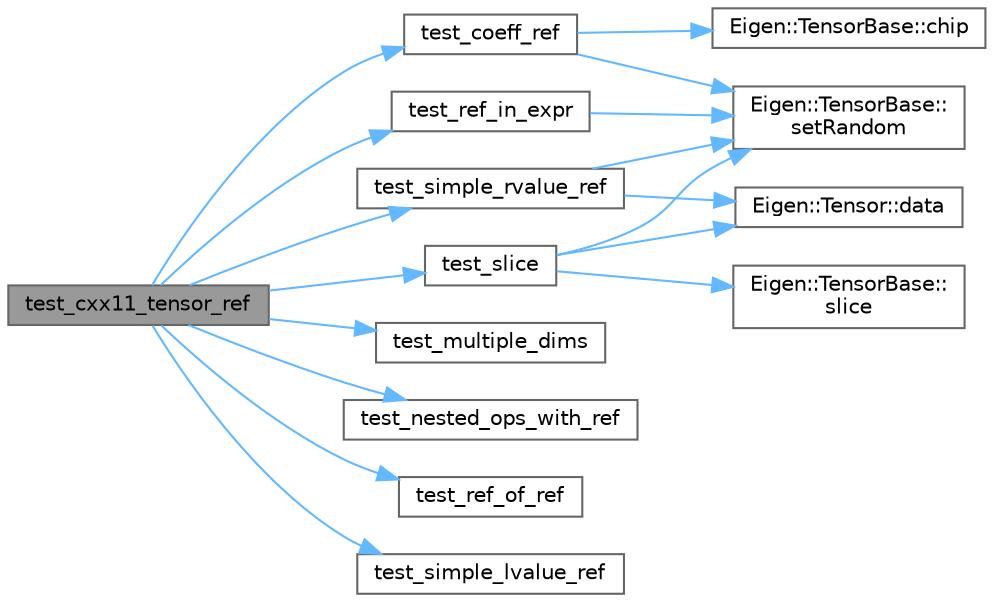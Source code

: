 digraph "test_cxx11_tensor_ref"
{
 // LATEX_PDF_SIZE
  bgcolor="transparent";
  edge [fontname=Helvetica,fontsize=10,labelfontname=Helvetica,labelfontsize=10];
  node [fontname=Helvetica,fontsize=10,shape=box,height=0.2,width=0.4];
  rankdir="LR";
  Node1 [id="Node000001",label="test_cxx11_tensor_ref",height=0.2,width=0.4,color="gray40", fillcolor="grey60", style="filled", fontcolor="black",tooltip=" "];
  Node1 -> Node2 [id="edge17_Node000001_Node000002",color="steelblue1",style="solid",tooltip=" "];
  Node2 [id="Node000002",label="test_coeff_ref",height=0.2,width=0.4,color="grey40", fillcolor="white", style="filled",URL="$cxx11__tensor__ref_8cpp.html#ad84a8a5ab3dced46e857d89345498b41",tooltip=" "];
  Node2 -> Node3 [id="edge18_Node000002_Node000003",color="steelblue1",style="solid",tooltip=" "];
  Node3 [id="Node000003",label="Eigen::TensorBase::chip",height=0.2,width=0.4,color="grey40", fillcolor="white", style="filled",URL="$class_eigen_1_1_tensor_base.html#a9fbd709694bd899878ff5d913fbcac45",tooltip=" "];
  Node2 -> Node4 [id="edge19_Node000002_Node000004",color="steelblue1",style="solid",tooltip=" "];
  Node4 [id="Node000004",label="Eigen::TensorBase::\lsetRandom",height=0.2,width=0.4,color="grey40", fillcolor="white", style="filled",URL="$class_eigen_1_1_tensor_base.html#afdc88de9b71bae20bb0b59e261e9a6a4",tooltip=" "];
  Node1 -> Node5 [id="edge20_Node000001_Node000005",color="steelblue1",style="solid",tooltip=" "];
  Node5 [id="Node000005",label="test_multiple_dims",height=0.2,width=0.4,color="grey40", fillcolor="white", style="filled",URL="$cxx11__tensor__ref_8cpp.html#a4235e4a2e09653f5fa914a4d64a893d2",tooltip=" "];
  Node1 -> Node6 [id="edge21_Node000001_Node000006",color="steelblue1",style="solid",tooltip=" "];
  Node6 [id="Node000006",label="test_nested_ops_with_ref",height=0.2,width=0.4,color="grey40", fillcolor="white", style="filled",URL="$cxx11__tensor__ref_8cpp.html#ae6160e4f7ad95fc898aeebe52cb1409d",tooltip=" "];
  Node1 -> Node7 [id="edge22_Node000001_Node000007",color="steelblue1",style="solid",tooltip=" "];
  Node7 [id="Node000007",label="test_ref_in_expr",height=0.2,width=0.4,color="grey40", fillcolor="white", style="filled",URL="$cxx11__tensor__ref_8cpp.html#aec03180588e770b9e308525d250e205a",tooltip=" "];
  Node7 -> Node4 [id="edge23_Node000007_Node000004",color="steelblue1",style="solid",tooltip=" "];
  Node1 -> Node8 [id="edge24_Node000001_Node000008",color="steelblue1",style="solid",tooltip=" "];
  Node8 [id="Node000008",label="test_ref_of_ref",height=0.2,width=0.4,color="grey40", fillcolor="white", style="filled",URL="$cxx11__tensor__ref_8cpp.html#a58de03e70460dfcd3633144122d986c2",tooltip=" "];
  Node1 -> Node9 [id="edge25_Node000001_Node000009",color="steelblue1",style="solid",tooltip=" "];
  Node9 [id="Node000009",label="test_simple_lvalue_ref",height=0.2,width=0.4,color="grey40", fillcolor="white", style="filled",URL="$cxx11__tensor__ref_8cpp.html#aa06bb720fb160277577f99b2772b38b0",tooltip=" "];
  Node1 -> Node10 [id="edge26_Node000001_Node000010",color="steelblue1",style="solid",tooltip=" "];
  Node10 [id="Node000010",label="test_simple_rvalue_ref",height=0.2,width=0.4,color="grey40", fillcolor="white", style="filled",URL="$cxx11__tensor__ref_8cpp.html#acdca27ff04facf78af1ccbc5e589fc90",tooltip=" "];
  Node10 -> Node11 [id="edge27_Node000010_Node000011",color="steelblue1",style="solid",tooltip=" "];
  Node11 [id="Node000011",label="Eigen::Tensor::data",height=0.2,width=0.4,color="grey40", fillcolor="white", style="filled",URL="$class_eigen_1_1_tensor.html#a85786e910919756b2aac8e785bd8fb95",tooltip=" "];
  Node10 -> Node4 [id="edge28_Node000010_Node000004",color="steelblue1",style="solid",tooltip=" "];
  Node1 -> Node12 [id="edge29_Node000001_Node000012",color="steelblue1",style="solid",tooltip=" "];
  Node12 [id="Node000012",label="test_slice",height=0.2,width=0.4,color="grey40", fillcolor="white", style="filled",URL="$cxx11__tensor__ref_8cpp.html#a33931be358be59b00d5d9d9e7ec4fa1b",tooltip=" "];
  Node12 -> Node11 [id="edge30_Node000012_Node000011",color="steelblue1",style="solid",tooltip=" "];
  Node12 -> Node4 [id="edge31_Node000012_Node000004",color="steelblue1",style="solid",tooltip=" "];
  Node12 -> Node13 [id="edge32_Node000012_Node000013",color="steelblue1",style="solid",tooltip=" "];
  Node13 [id="Node000013",label="Eigen::TensorBase::\lslice",height=0.2,width=0.4,color="grey40", fillcolor="white", style="filled",URL="$class_eigen_1_1_tensor_base.html#ac27e2ed23d894de199f563181b5bd20d",tooltip=" "];
}
